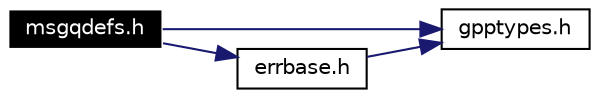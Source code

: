 digraph G
{
  edge [fontname="Helvetica",fontsize=10,labelfontname="Helvetica",labelfontsize=10];
  node [fontname="Helvetica",fontsize=10,shape=record];
  rankdir=LR;
  Node1 [label="msgqdefs.h",height=0.2,width=0.4,color="white", fillcolor="black", style="filled" fontcolor="white"];
  Node1 -> Node2 [color="midnightblue",fontsize=10,style="solid",fontname="Helvetica"];
  Node2 [label="gpptypes.h",height=0.2,width=0.4,color="black", fillcolor="white", style="filled",URL="$gpptypes_8h.html"];
  Node1 -> Node3 [color="midnightblue",fontsize=10,style="solid",fontname="Helvetica"];
  Node3 [label="errbase.h",height=0.2,width=0.4,color="black", fillcolor="white", style="filled",URL="$errbase_8h.html"];
  Node3 -> Node2 [color="midnightblue",fontsize=10,style="solid",fontname="Helvetica"];
}

